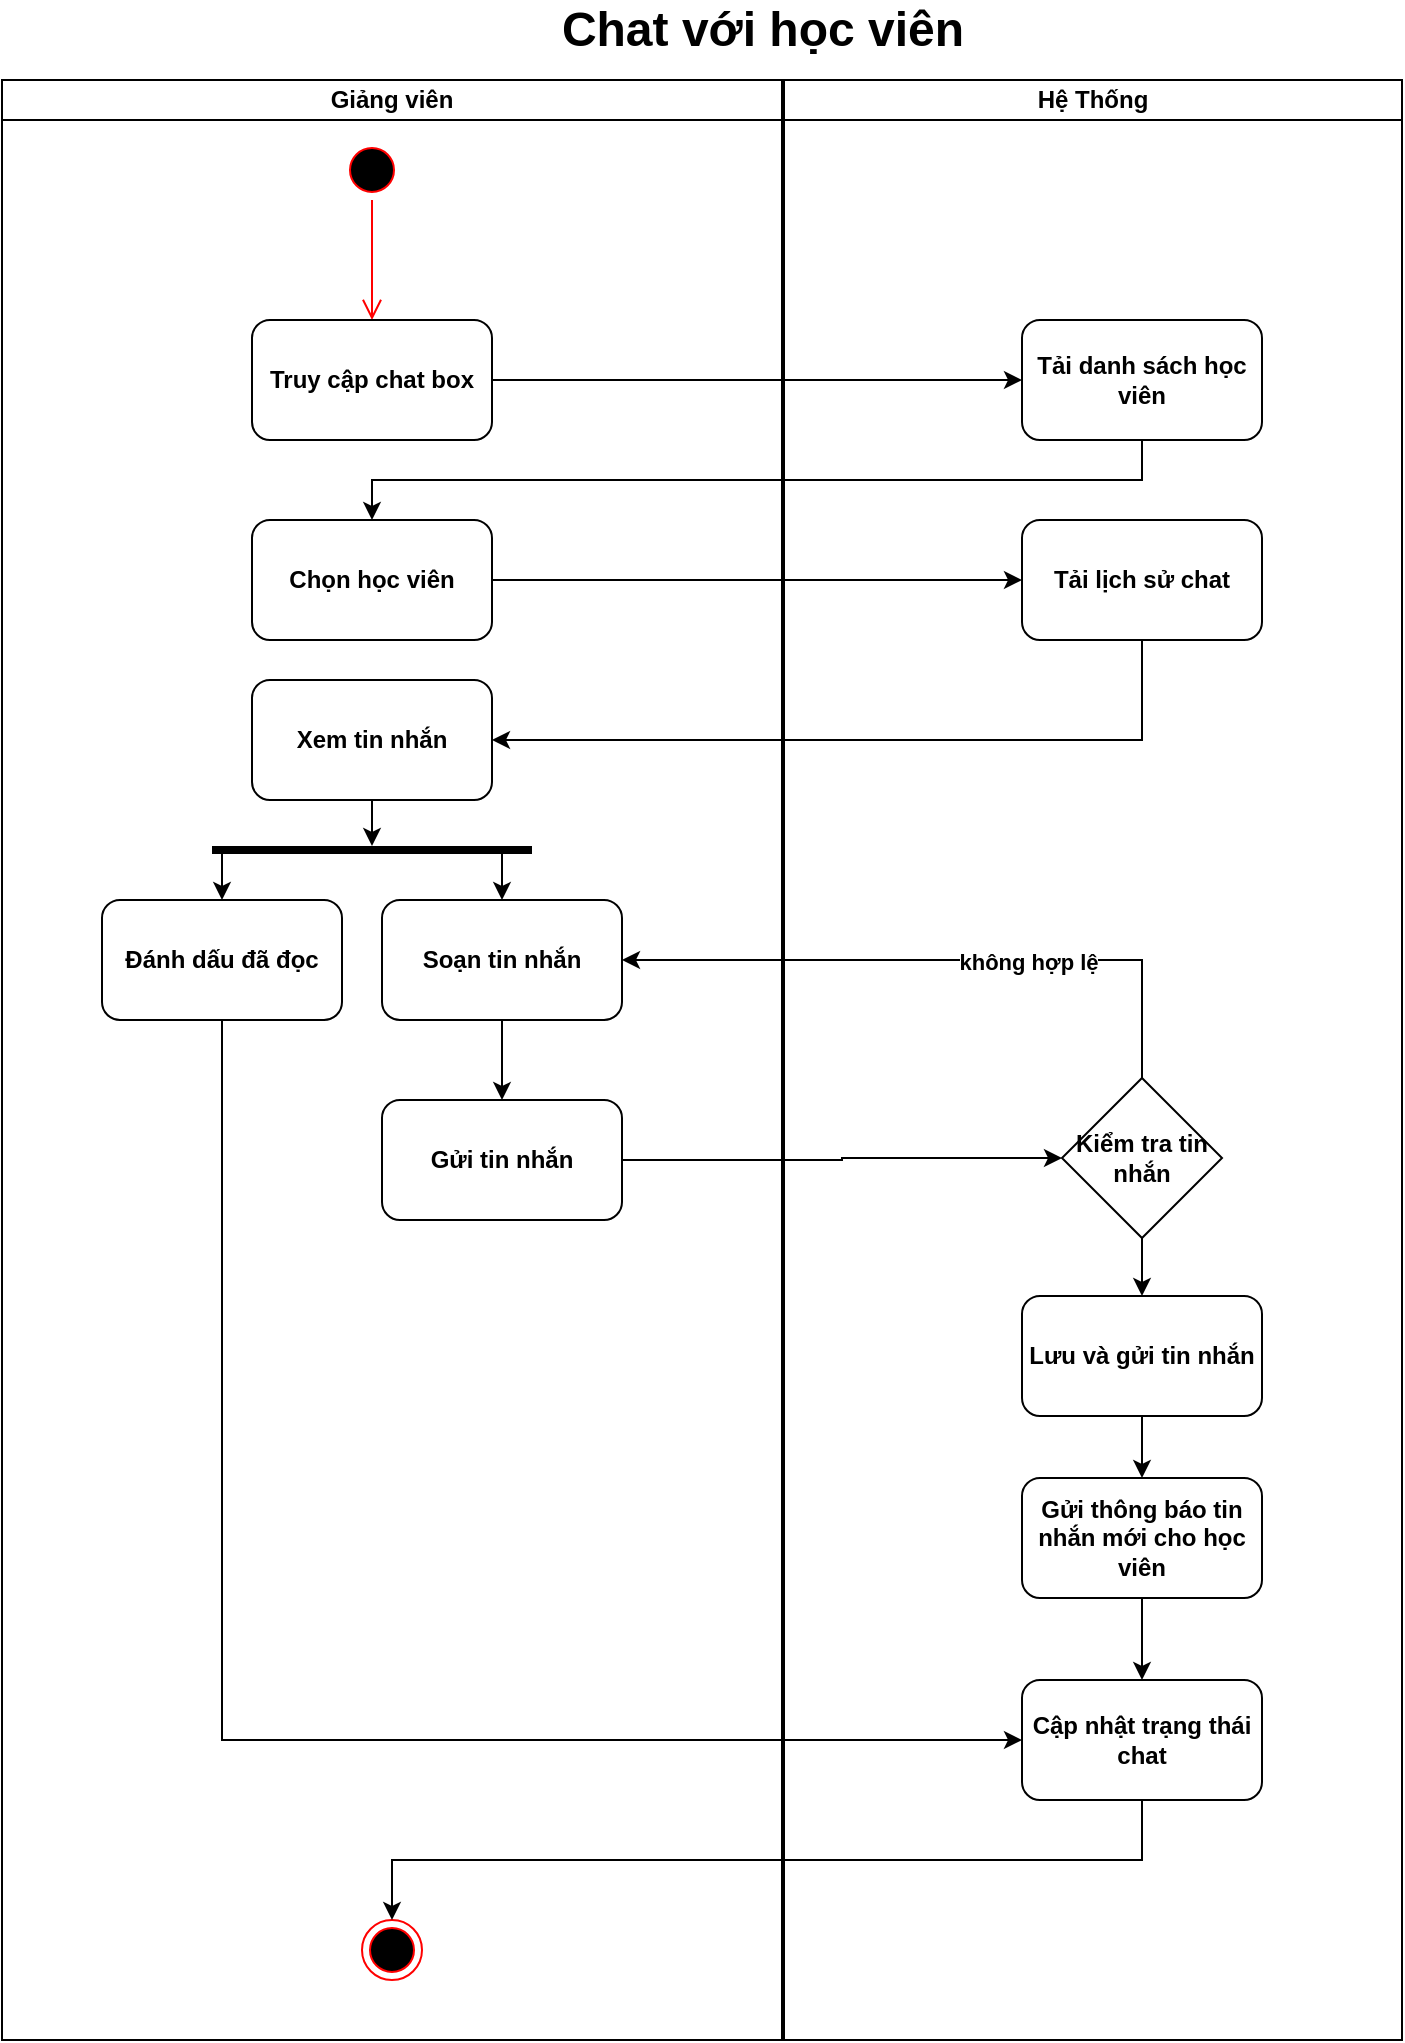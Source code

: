 <mxfile version="26.1.0">
  <diagram name="Page-1" id="OCv9rZutqN8-sFXTKyTg">
    <mxGraphModel dx="1426" dy="755" grid="1" gridSize="10" guides="1" tooltips="1" connect="1" arrows="1" fold="1" page="1" pageScale="1" pageWidth="850" pageHeight="1100" math="0" shadow="0">
      <root>
        <mxCell id="0" />
        <mxCell id="1" parent="0" />
        <mxCell id="ACh6TMmFV7nZ-EFrrwbJ-1" value="Giảng viên" style="swimlane;startSize=20;whiteSpace=wrap;html=1;fontStyle=1" vertex="1" parent="1">
          <mxGeometry x="60" y="150" width="390" height="980" as="geometry" />
        </mxCell>
        <mxCell id="ACh6TMmFV7nZ-EFrrwbJ-2" value="" style="ellipse;html=1;shape=startState;fillColor=#000000;strokeColor=#ff0000;fontStyle=1" vertex="1" parent="ACh6TMmFV7nZ-EFrrwbJ-1">
          <mxGeometry x="170" y="30" width="30" height="30" as="geometry" />
        </mxCell>
        <mxCell id="ACh6TMmFV7nZ-EFrrwbJ-3" value="" style="edgeStyle=orthogonalEdgeStyle;html=1;verticalAlign=bottom;endArrow=open;endSize=8;strokeColor=#ff0000;rounded=0;fontStyle=1" edge="1" parent="ACh6TMmFV7nZ-EFrrwbJ-1" source="ACh6TMmFV7nZ-EFrrwbJ-2">
          <mxGeometry relative="1" as="geometry">
            <mxPoint x="185" y="120" as="targetPoint" />
          </mxGeometry>
        </mxCell>
        <mxCell id="ACh6TMmFV7nZ-EFrrwbJ-4" value="Chọn học viên" style="rounded=1;whiteSpace=wrap;html=1;fontStyle=1" vertex="1" parent="ACh6TMmFV7nZ-EFrrwbJ-1">
          <mxGeometry x="125" y="220" width="120" height="60" as="geometry" />
        </mxCell>
        <mxCell id="ACh6TMmFV7nZ-EFrrwbJ-5" style="edgeStyle=orthogonalEdgeStyle;rounded=0;orthogonalLoop=1;jettySize=auto;html=1;fontStyle=1" edge="1" parent="ACh6TMmFV7nZ-EFrrwbJ-1" source="ACh6TMmFV7nZ-EFrrwbJ-6" target="ACh6TMmFV7nZ-EFrrwbJ-13">
          <mxGeometry relative="1" as="geometry" />
        </mxCell>
        <mxCell id="ACh6TMmFV7nZ-EFrrwbJ-6" value="Xem tin nhắn" style="rounded=1;whiteSpace=wrap;html=1;fontStyle=1" vertex="1" parent="ACh6TMmFV7nZ-EFrrwbJ-1">
          <mxGeometry x="125" y="300" width="120" height="60" as="geometry" />
        </mxCell>
        <mxCell id="ACh6TMmFV7nZ-EFrrwbJ-7" value="Truy cập chat box" style="rounded=1;whiteSpace=wrap;html=1;fontStyle=1" vertex="1" parent="ACh6TMmFV7nZ-EFrrwbJ-1">
          <mxGeometry x="125" y="120" width="120" height="60" as="geometry" />
        </mxCell>
        <mxCell id="ACh6TMmFV7nZ-EFrrwbJ-8" style="edgeStyle=orthogonalEdgeStyle;rounded=0;orthogonalLoop=1;jettySize=auto;html=1;fontStyle=1" edge="1" parent="ACh6TMmFV7nZ-EFrrwbJ-1" source="ACh6TMmFV7nZ-EFrrwbJ-9" target="ACh6TMmFV7nZ-EFrrwbJ-10">
          <mxGeometry relative="1" as="geometry" />
        </mxCell>
        <mxCell id="ACh6TMmFV7nZ-EFrrwbJ-9" value="Soạn tin nhắn" style="rounded=1;whiteSpace=wrap;html=1;fontStyle=1" vertex="1" parent="ACh6TMmFV7nZ-EFrrwbJ-1">
          <mxGeometry x="190" y="410" width="120" height="60" as="geometry" />
        </mxCell>
        <mxCell id="ACh6TMmFV7nZ-EFrrwbJ-10" value="Gửi tin nhắn" style="rounded=1;whiteSpace=wrap;html=1;fontStyle=1" vertex="1" parent="ACh6TMmFV7nZ-EFrrwbJ-1">
          <mxGeometry x="190" y="510" width="120" height="60" as="geometry" />
        </mxCell>
        <mxCell id="ACh6TMmFV7nZ-EFrrwbJ-11" style="edgeStyle=orthogonalEdgeStyle;rounded=0;orthogonalLoop=1;jettySize=auto;html=1;entryX=0.5;entryY=0;entryDx=0;entryDy=0;fontStyle=1" edge="1" parent="ACh6TMmFV7nZ-EFrrwbJ-1" source="ACh6TMmFV7nZ-EFrrwbJ-13" target="ACh6TMmFV7nZ-EFrrwbJ-9">
          <mxGeometry relative="1" as="geometry">
            <Array as="points">
              <mxPoint x="250" y="400" />
              <mxPoint x="250" y="400" />
            </Array>
          </mxGeometry>
        </mxCell>
        <mxCell id="ACh6TMmFV7nZ-EFrrwbJ-12" style="edgeStyle=orthogonalEdgeStyle;rounded=0;orthogonalLoop=1;jettySize=auto;html=1;entryX=0.5;entryY=0;entryDx=0;entryDy=0;fontStyle=1" edge="1" parent="ACh6TMmFV7nZ-EFrrwbJ-1" source="ACh6TMmFV7nZ-EFrrwbJ-13" target="ACh6TMmFV7nZ-EFrrwbJ-14">
          <mxGeometry relative="1" as="geometry">
            <Array as="points">
              <mxPoint x="110" y="400" />
              <mxPoint x="110" y="400" />
            </Array>
          </mxGeometry>
        </mxCell>
        <mxCell id="ACh6TMmFV7nZ-EFrrwbJ-13" value="" style="line;strokeWidth=4;html=1;perimeter=backbonePerimeter;points=[];outlineConnect=0;fontStyle=1" vertex="1" parent="ACh6TMmFV7nZ-EFrrwbJ-1">
          <mxGeometry x="105" y="380" width="160" height="10" as="geometry" />
        </mxCell>
        <mxCell id="ACh6TMmFV7nZ-EFrrwbJ-14" value="Đánh dấu đã đọc" style="rounded=1;whiteSpace=wrap;html=1;fontStyle=1" vertex="1" parent="ACh6TMmFV7nZ-EFrrwbJ-1">
          <mxGeometry x="50" y="410" width="120" height="60" as="geometry" />
        </mxCell>
        <mxCell id="ACh6TMmFV7nZ-EFrrwbJ-15" value="Hệ Thống" style="swimlane;startSize=20;whiteSpace=wrap;html=1;fontStyle=1" vertex="1" parent="1">
          <mxGeometry x="451" y="150" width="309" height="980" as="geometry" />
        </mxCell>
        <mxCell id="ACh6TMmFV7nZ-EFrrwbJ-16" value="Tải danh sách học viên" style="rounded=1;whiteSpace=wrap;html=1;fontStyle=1" vertex="1" parent="ACh6TMmFV7nZ-EFrrwbJ-15">
          <mxGeometry x="119" y="120" width="120" height="60" as="geometry" />
        </mxCell>
        <mxCell id="ACh6TMmFV7nZ-EFrrwbJ-17" value="Tải lịch sử chat" style="rounded=1;whiteSpace=wrap;html=1;fontStyle=1" vertex="1" parent="ACh6TMmFV7nZ-EFrrwbJ-15">
          <mxGeometry x="119" y="220" width="120" height="60" as="geometry" />
        </mxCell>
        <mxCell id="ACh6TMmFV7nZ-EFrrwbJ-18" style="edgeStyle=orthogonalEdgeStyle;rounded=0;orthogonalLoop=1;jettySize=auto;html=1;fontStyle=1" edge="1" parent="ACh6TMmFV7nZ-EFrrwbJ-15" source="ACh6TMmFV7nZ-EFrrwbJ-19" target="ACh6TMmFV7nZ-EFrrwbJ-21">
          <mxGeometry relative="1" as="geometry" />
        </mxCell>
        <mxCell id="ACh6TMmFV7nZ-EFrrwbJ-19" value="Kiểm tra tin nhắn" style="rhombus;whiteSpace=wrap;html=1;fontStyle=1" vertex="1" parent="ACh6TMmFV7nZ-EFrrwbJ-15">
          <mxGeometry x="139" y="499" width="80" height="80" as="geometry" />
        </mxCell>
        <mxCell id="ACh6TMmFV7nZ-EFrrwbJ-20" style="edgeStyle=orthogonalEdgeStyle;rounded=0;orthogonalLoop=1;jettySize=auto;html=1;fontStyle=1" edge="1" parent="ACh6TMmFV7nZ-EFrrwbJ-15" source="ACh6TMmFV7nZ-EFrrwbJ-21" target="ACh6TMmFV7nZ-EFrrwbJ-24">
          <mxGeometry relative="1" as="geometry" />
        </mxCell>
        <mxCell id="ACh6TMmFV7nZ-EFrrwbJ-21" value="Lưu và gửi tin nhắn" style="rounded=1;whiteSpace=wrap;html=1;fontStyle=1" vertex="1" parent="ACh6TMmFV7nZ-EFrrwbJ-15">
          <mxGeometry x="119" y="608" width="120" height="60" as="geometry" />
        </mxCell>
        <mxCell id="ACh6TMmFV7nZ-EFrrwbJ-22" value="" style="ellipse;html=1;shape=endState;fillColor=#000000;strokeColor=#ff0000;fontStyle=1" vertex="1" parent="ACh6TMmFV7nZ-EFrrwbJ-15">
          <mxGeometry x="-211" y="920" width="30" height="30" as="geometry" />
        </mxCell>
        <mxCell id="ACh6TMmFV7nZ-EFrrwbJ-23" style="edgeStyle=orthogonalEdgeStyle;rounded=0;orthogonalLoop=1;jettySize=auto;html=1;entryX=0.5;entryY=0;entryDx=0;entryDy=0;fontStyle=1" edge="1" parent="ACh6TMmFV7nZ-EFrrwbJ-15" source="ACh6TMmFV7nZ-EFrrwbJ-24" target="ACh6TMmFV7nZ-EFrrwbJ-25">
          <mxGeometry relative="1" as="geometry" />
        </mxCell>
        <mxCell id="ACh6TMmFV7nZ-EFrrwbJ-24" value="Gửi thông báo tin nhắn mới cho học viên" style="rounded=1;whiteSpace=wrap;html=1;fontStyle=1" vertex="1" parent="ACh6TMmFV7nZ-EFrrwbJ-15">
          <mxGeometry x="119" y="699" width="120" height="60" as="geometry" />
        </mxCell>
        <mxCell id="ACh6TMmFV7nZ-EFrrwbJ-25" value="Cập nhật trạng thái chat" style="rounded=1;whiteSpace=wrap;html=1;fontStyle=1" vertex="1" parent="ACh6TMmFV7nZ-EFrrwbJ-15">
          <mxGeometry x="119" y="800" width="120" height="60" as="geometry" />
        </mxCell>
        <mxCell id="ACh6TMmFV7nZ-EFrrwbJ-26" style="edgeStyle=orthogonalEdgeStyle;rounded=0;orthogonalLoop=1;jettySize=auto;html=1;entryX=0.5;entryY=0;entryDx=0;entryDy=0;fontStyle=1" edge="1" parent="ACh6TMmFV7nZ-EFrrwbJ-15" source="ACh6TMmFV7nZ-EFrrwbJ-25" target="ACh6TMmFV7nZ-EFrrwbJ-22">
          <mxGeometry relative="1" as="geometry">
            <Array as="points">
              <mxPoint x="179" y="890" />
              <mxPoint x="-196" y="890" />
            </Array>
          </mxGeometry>
        </mxCell>
        <mxCell id="ACh6TMmFV7nZ-EFrrwbJ-27" value="&lt;span style=&quot;font-size: 24px;&quot;&gt;Chat với học viên&lt;/span&gt;" style="text;html=1;align=center;verticalAlign=middle;whiteSpace=wrap;rounded=0;fontStyle=1" vertex="1" parent="1">
          <mxGeometry x="170" y="110" width="541" height="30" as="geometry" />
        </mxCell>
        <mxCell id="ACh6TMmFV7nZ-EFrrwbJ-28" style="edgeStyle=orthogonalEdgeStyle;rounded=0;orthogonalLoop=1;jettySize=auto;html=1;fontStyle=1" edge="1" parent="1" source="ACh6TMmFV7nZ-EFrrwbJ-7" target="ACh6TMmFV7nZ-EFrrwbJ-16">
          <mxGeometry relative="1" as="geometry" />
        </mxCell>
        <mxCell id="ACh6TMmFV7nZ-EFrrwbJ-29" style="edgeStyle=orthogonalEdgeStyle;rounded=0;orthogonalLoop=1;jettySize=auto;html=1;fontStyle=1" edge="1" parent="1" source="ACh6TMmFV7nZ-EFrrwbJ-16" target="ACh6TMmFV7nZ-EFrrwbJ-4">
          <mxGeometry relative="1" as="geometry">
            <Array as="points">
              <mxPoint x="630" y="350" />
              <mxPoint x="245" y="350" />
            </Array>
          </mxGeometry>
        </mxCell>
        <mxCell id="ACh6TMmFV7nZ-EFrrwbJ-30" style="edgeStyle=orthogonalEdgeStyle;rounded=0;orthogonalLoop=1;jettySize=auto;html=1;entryX=0;entryY=0.5;entryDx=0;entryDy=0;fontStyle=1" edge="1" parent="1" source="ACh6TMmFV7nZ-EFrrwbJ-4" target="ACh6TMmFV7nZ-EFrrwbJ-17">
          <mxGeometry relative="1" as="geometry" />
        </mxCell>
        <mxCell id="ACh6TMmFV7nZ-EFrrwbJ-31" style="edgeStyle=orthogonalEdgeStyle;rounded=0;orthogonalLoop=1;jettySize=auto;html=1;entryX=1;entryY=0.5;entryDx=0;entryDy=0;fontStyle=1" edge="1" parent="1" source="ACh6TMmFV7nZ-EFrrwbJ-17" target="ACh6TMmFV7nZ-EFrrwbJ-6">
          <mxGeometry relative="1" as="geometry">
            <Array as="points">
              <mxPoint x="630" y="480" />
            </Array>
          </mxGeometry>
        </mxCell>
        <mxCell id="ACh6TMmFV7nZ-EFrrwbJ-32" style="edgeStyle=orthogonalEdgeStyle;rounded=0;orthogonalLoop=1;jettySize=auto;html=1;entryX=0;entryY=0.5;entryDx=0;entryDy=0;fontStyle=1" edge="1" parent="1" source="ACh6TMmFV7nZ-EFrrwbJ-10" target="ACh6TMmFV7nZ-EFrrwbJ-19">
          <mxGeometry relative="1" as="geometry" />
        </mxCell>
        <mxCell id="ACh6TMmFV7nZ-EFrrwbJ-33" style="edgeStyle=orthogonalEdgeStyle;rounded=0;orthogonalLoop=1;jettySize=auto;html=1;entryX=1;entryY=0.5;entryDx=0;entryDy=0;fontStyle=1" edge="1" parent="1" source="ACh6TMmFV7nZ-EFrrwbJ-19" target="ACh6TMmFV7nZ-EFrrwbJ-9">
          <mxGeometry relative="1" as="geometry">
            <Array as="points">
              <mxPoint x="630" y="590" />
            </Array>
          </mxGeometry>
        </mxCell>
        <mxCell id="ACh6TMmFV7nZ-EFrrwbJ-34" value="không hợp lệ" style="edgeLabel;html=1;align=center;verticalAlign=middle;resizable=0;points=[];fontStyle=1" vertex="1" connectable="0" parent="ACh6TMmFV7nZ-EFrrwbJ-33">
          <mxGeometry x="-0.271" y="1" relative="1" as="geometry">
            <mxPoint as="offset" />
          </mxGeometry>
        </mxCell>
        <mxCell id="ACh6TMmFV7nZ-EFrrwbJ-35" style="edgeStyle=orthogonalEdgeStyle;rounded=0;orthogonalLoop=1;jettySize=auto;html=1;entryX=0;entryY=0.5;entryDx=0;entryDy=0;fontStyle=1" edge="1" parent="1" source="ACh6TMmFV7nZ-EFrrwbJ-14" target="ACh6TMmFV7nZ-EFrrwbJ-25">
          <mxGeometry relative="1" as="geometry">
            <Array as="points">
              <mxPoint x="170" y="980" />
            </Array>
          </mxGeometry>
        </mxCell>
      </root>
    </mxGraphModel>
  </diagram>
</mxfile>
